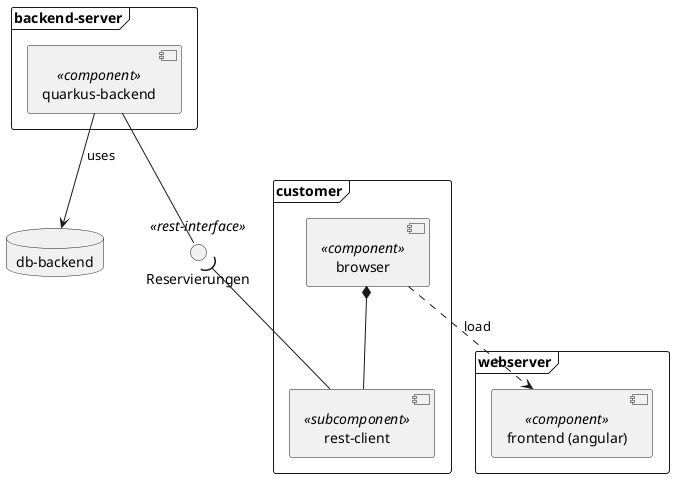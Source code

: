 @startuml

interface Reservierungen <<rest-interface>>

frame backend-server {
    component "quarkus-backend" <<component>> as backend
}

database "db-backend" as db {
}

backend --> db : uses

backend -- Reservierungen

frame webserver {
    component "frontend (angular)" <<component>> as frontend
}

frame customer {
    component browser <<component>>
    component [rest-client] <<subcomponent>>
}

Reservierungen )-- [rest-client]
browser ..> frontend : load
browser *-- [rest-client]
@enduml